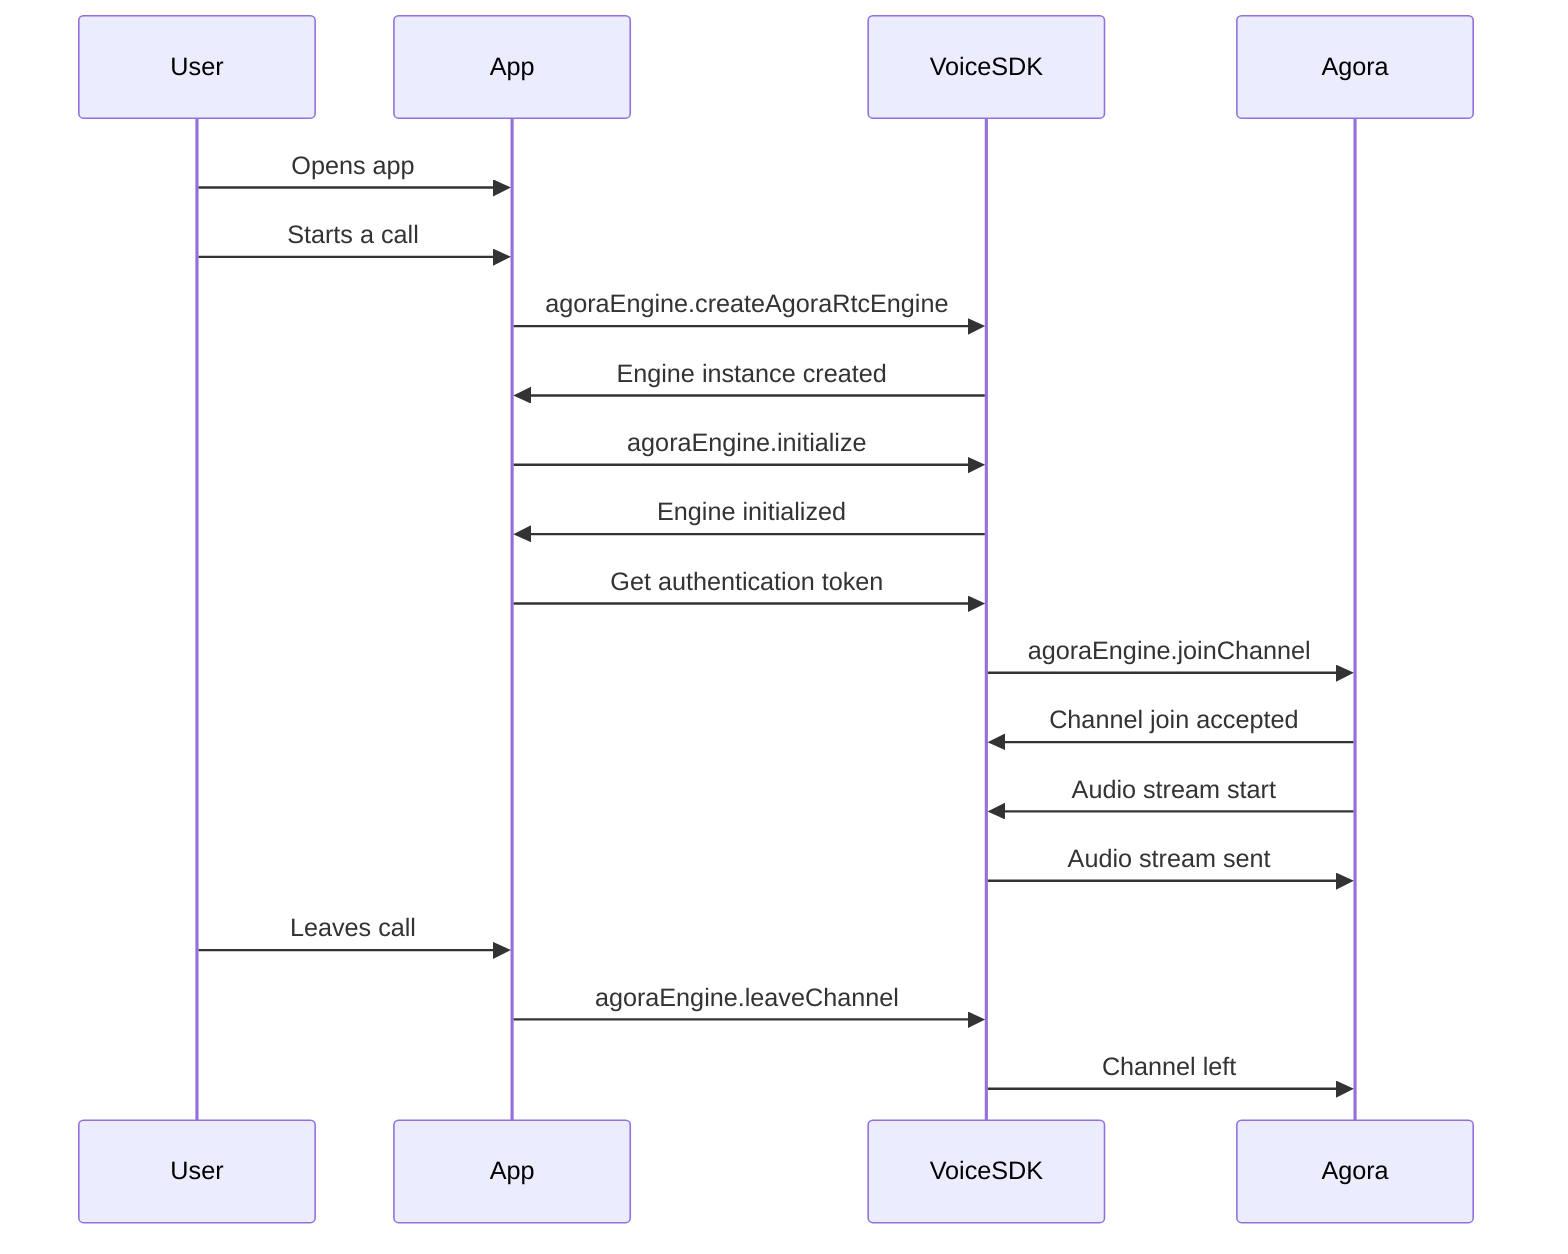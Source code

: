 sequenceDiagram
    participant User
    participant App
    participant VoiceSDK
    participant Agora

    User->>App: Opens app
    User->>App: Starts a call
    App->>VoiceSDK: agoraEngine.createAgoraRtcEngine
    VoiceSDK->>App: Engine instance created
    App->>VoiceSDK: agoraEngine.initialize
    VoiceSDK->>App: Engine initialized
    App->>VoiceSDK: Get authentication token
    VoiceSDK->>Agora: agoraEngine.joinChannel
    Agora->>VoiceSDK: Channel join accepted
    Agora->>VoiceSDK: Audio stream start
    VoiceSDK->>Agora: Audio stream sent
    User->>App: Leaves call
    App->>VoiceSDK: agoraEngine.leaveChannel
    VoiceSDK->>Agora: Channel left